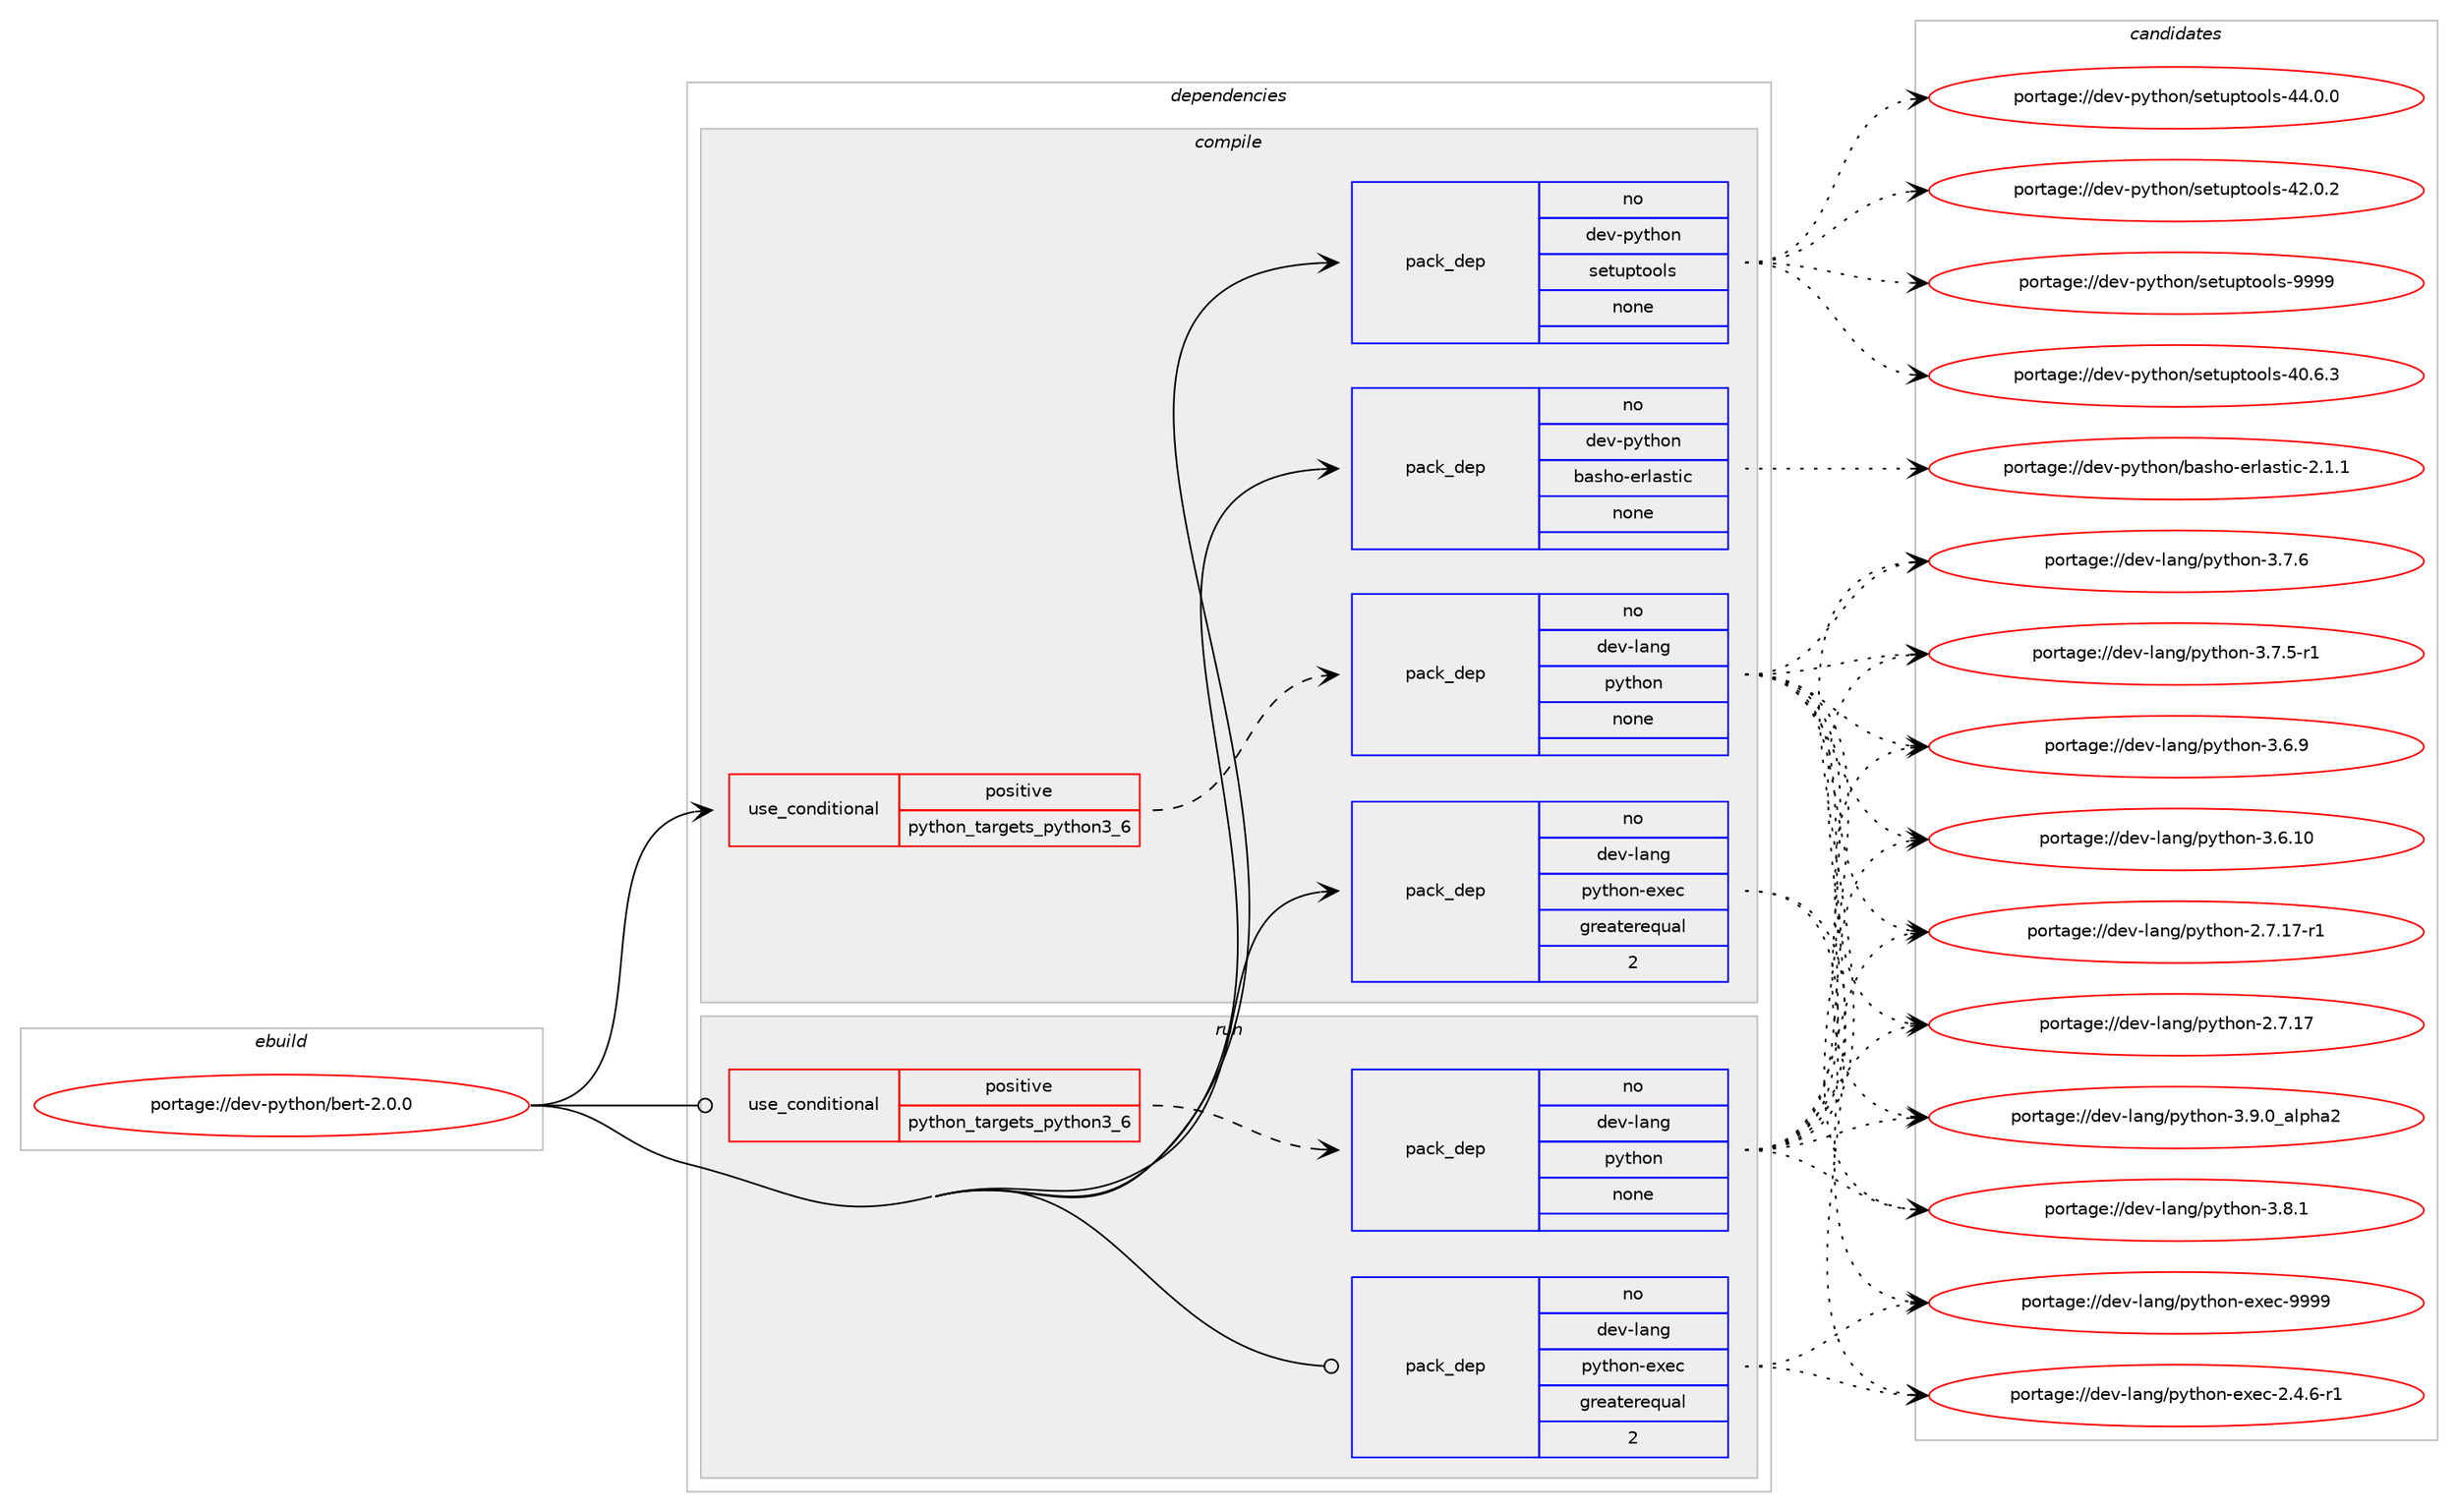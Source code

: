 digraph prolog {

# *************
# Graph options
# *************

newrank=true;
concentrate=true;
compound=true;
graph [rankdir=LR,fontname=Helvetica,fontsize=10,ranksep=1.5];#, ranksep=2.5, nodesep=0.2];
edge  [arrowhead=vee];
node  [fontname=Helvetica,fontsize=10];

# **********
# The ebuild
# **********

subgraph cluster_leftcol {
color=gray;
label=<<i>ebuild</i>>;
id [label="portage://dev-python/bert-2.0.0", color=red, width=4, href="../dev-python/bert-2.0.0.svg"];
}

# ****************
# The dependencies
# ****************

subgraph cluster_midcol {
color=gray;
label=<<i>dependencies</i>>;
subgraph cluster_compile {
fillcolor="#eeeeee";
style=filled;
label=<<i>compile</i>>;
subgraph cond118439 {
dependency469520 [label=<<TABLE BORDER="0" CELLBORDER="1" CELLSPACING="0" CELLPADDING="4"><TR><TD ROWSPAN="3" CELLPADDING="10">use_conditional</TD></TR><TR><TD>positive</TD></TR><TR><TD>python_targets_python3_6</TD></TR></TABLE>>, shape=none, color=red];
subgraph pack346069 {
dependency469521 [label=<<TABLE BORDER="0" CELLBORDER="1" CELLSPACING="0" CELLPADDING="4" WIDTH="220"><TR><TD ROWSPAN="6" CELLPADDING="30">pack_dep</TD></TR><TR><TD WIDTH="110">no</TD></TR><TR><TD>dev-lang</TD></TR><TR><TD>python</TD></TR><TR><TD>none</TD></TR><TR><TD></TD></TR></TABLE>>, shape=none, color=blue];
}
dependency469520:e -> dependency469521:w [weight=20,style="dashed",arrowhead="vee"];
}
id:e -> dependency469520:w [weight=20,style="solid",arrowhead="vee"];
subgraph pack346070 {
dependency469522 [label=<<TABLE BORDER="0" CELLBORDER="1" CELLSPACING="0" CELLPADDING="4" WIDTH="220"><TR><TD ROWSPAN="6" CELLPADDING="30">pack_dep</TD></TR><TR><TD WIDTH="110">no</TD></TR><TR><TD>dev-lang</TD></TR><TR><TD>python-exec</TD></TR><TR><TD>greaterequal</TD></TR><TR><TD>2</TD></TR></TABLE>>, shape=none, color=blue];
}
id:e -> dependency469522:w [weight=20,style="solid",arrowhead="vee"];
subgraph pack346071 {
dependency469523 [label=<<TABLE BORDER="0" CELLBORDER="1" CELLSPACING="0" CELLPADDING="4" WIDTH="220"><TR><TD ROWSPAN="6" CELLPADDING="30">pack_dep</TD></TR><TR><TD WIDTH="110">no</TD></TR><TR><TD>dev-python</TD></TR><TR><TD>basho-erlastic</TD></TR><TR><TD>none</TD></TR><TR><TD></TD></TR></TABLE>>, shape=none, color=blue];
}
id:e -> dependency469523:w [weight=20,style="solid",arrowhead="vee"];
subgraph pack346072 {
dependency469524 [label=<<TABLE BORDER="0" CELLBORDER="1" CELLSPACING="0" CELLPADDING="4" WIDTH="220"><TR><TD ROWSPAN="6" CELLPADDING="30">pack_dep</TD></TR><TR><TD WIDTH="110">no</TD></TR><TR><TD>dev-python</TD></TR><TR><TD>setuptools</TD></TR><TR><TD>none</TD></TR><TR><TD></TD></TR></TABLE>>, shape=none, color=blue];
}
id:e -> dependency469524:w [weight=20,style="solid",arrowhead="vee"];
}
subgraph cluster_compileandrun {
fillcolor="#eeeeee";
style=filled;
label=<<i>compile and run</i>>;
}
subgraph cluster_run {
fillcolor="#eeeeee";
style=filled;
label=<<i>run</i>>;
subgraph cond118440 {
dependency469525 [label=<<TABLE BORDER="0" CELLBORDER="1" CELLSPACING="0" CELLPADDING="4"><TR><TD ROWSPAN="3" CELLPADDING="10">use_conditional</TD></TR><TR><TD>positive</TD></TR><TR><TD>python_targets_python3_6</TD></TR></TABLE>>, shape=none, color=red];
subgraph pack346073 {
dependency469526 [label=<<TABLE BORDER="0" CELLBORDER="1" CELLSPACING="0" CELLPADDING="4" WIDTH="220"><TR><TD ROWSPAN="6" CELLPADDING="30">pack_dep</TD></TR><TR><TD WIDTH="110">no</TD></TR><TR><TD>dev-lang</TD></TR><TR><TD>python</TD></TR><TR><TD>none</TD></TR><TR><TD></TD></TR></TABLE>>, shape=none, color=blue];
}
dependency469525:e -> dependency469526:w [weight=20,style="dashed",arrowhead="vee"];
}
id:e -> dependency469525:w [weight=20,style="solid",arrowhead="odot"];
subgraph pack346074 {
dependency469527 [label=<<TABLE BORDER="0" CELLBORDER="1" CELLSPACING="0" CELLPADDING="4" WIDTH="220"><TR><TD ROWSPAN="6" CELLPADDING="30">pack_dep</TD></TR><TR><TD WIDTH="110">no</TD></TR><TR><TD>dev-lang</TD></TR><TR><TD>python-exec</TD></TR><TR><TD>greaterequal</TD></TR><TR><TD>2</TD></TR></TABLE>>, shape=none, color=blue];
}
id:e -> dependency469527:w [weight=20,style="solid",arrowhead="odot"];
}
}

# **************
# The candidates
# **************

subgraph cluster_choices {
rank=same;
color=gray;
label=<<i>candidates</i>>;

subgraph choice346069 {
color=black;
nodesep=1;
choice10010111845108971101034711212111610411111045514657464895971081121049750 [label="portage://dev-lang/python-3.9.0_alpha2", color=red, width=4,href="../dev-lang/python-3.9.0_alpha2.svg"];
choice100101118451089711010347112121116104111110455146564649 [label="portage://dev-lang/python-3.8.1", color=red, width=4,href="../dev-lang/python-3.8.1.svg"];
choice100101118451089711010347112121116104111110455146554654 [label="portage://dev-lang/python-3.7.6", color=red, width=4,href="../dev-lang/python-3.7.6.svg"];
choice1001011184510897110103471121211161041111104551465546534511449 [label="portage://dev-lang/python-3.7.5-r1", color=red, width=4,href="../dev-lang/python-3.7.5-r1.svg"];
choice100101118451089711010347112121116104111110455146544657 [label="portage://dev-lang/python-3.6.9", color=red, width=4,href="../dev-lang/python-3.6.9.svg"];
choice10010111845108971101034711212111610411111045514654464948 [label="portage://dev-lang/python-3.6.10", color=red, width=4,href="../dev-lang/python-3.6.10.svg"];
choice100101118451089711010347112121116104111110455046554649554511449 [label="portage://dev-lang/python-2.7.17-r1", color=red, width=4,href="../dev-lang/python-2.7.17-r1.svg"];
choice10010111845108971101034711212111610411111045504655464955 [label="portage://dev-lang/python-2.7.17", color=red, width=4,href="../dev-lang/python-2.7.17.svg"];
dependency469521:e -> choice10010111845108971101034711212111610411111045514657464895971081121049750:w [style=dotted,weight="100"];
dependency469521:e -> choice100101118451089711010347112121116104111110455146564649:w [style=dotted,weight="100"];
dependency469521:e -> choice100101118451089711010347112121116104111110455146554654:w [style=dotted,weight="100"];
dependency469521:e -> choice1001011184510897110103471121211161041111104551465546534511449:w [style=dotted,weight="100"];
dependency469521:e -> choice100101118451089711010347112121116104111110455146544657:w [style=dotted,weight="100"];
dependency469521:e -> choice10010111845108971101034711212111610411111045514654464948:w [style=dotted,weight="100"];
dependency469521:e -> choice100101118451089711010347112121116104111110455046554649554511449:w [style=dotted,weight="100"];
dependency469521:e -> choice10010111845108971101034711212111610411111045504655464955:w [style=dotted,weight="100"];
}
subgraph choice346070 {
color=black;
nodesep=1;
choice10010111845108971101034711212111610411111045101120101994557575757 [label="portage://dev-lang/python-exec-9999", color=red, width=4,href="../dev-lang/python-exec-9999.svg"];
choice10010111845108971101034711212111610411111045101120101994550465246544511449 [label="portage://dev-lang/python-exec-2.4.6-r1", color=red, width=4,href="../dev-lang/python-exec-2.4.6-r1.svg"];
dependency469522:e -> choice10010111845108971101034711212111610411111045101120101994557575757:w [style=dotted,weight="100"];
dependency469522:e -> choice10010111845108971101034711212111610411111045101120101994550465246544511449:w [style=dotted,weight="100"];
}
subgraph choice346071 {
color=black;
nodesep=1;
choice10010111845112121116104111110479897115104111451011141089711511610599455046494649 [label="portage://dev-python/basho-erlastic-2.1.1", color=red, width=4,href="../dev-python/basho-erlastic-2.1.1.svg"];
dependency469523:e -> choice10010111845112121116104111110479897115104111451011141089711511610599455046494649:w [style=dotted,weight="100"];
}
subgraph choice346072 {
color=black;
nodesep=1;
choice10010111845112121116104111110471151011161171121161111111081154557575757 [label="portage://dev-python/setuptools-9999", color=red, width=4,href="../dev-python/setuptools-9999.svg"];
choice100101118451121211161041111104711510111611711211611111110811545525246484648 [label="portage://dev-python/setuptools-44.0.0", color=red, width=4,href="../dev-python/setuptools-44.0.0.svg"];
choice100101118451121211161041111104711510111611711211611111110811545525046484650 [label="portage://dev-python/setuptools-42.0.2", color=red, width=4,href="../dev-python/setuptools-42.0.2.svg"];
choice100101118451121211161041111104711510111611711211611111110811545524846544651 [label="portage://dev-python/setuptools-40.6.3", color=red, width=4,href="../dev-python/setuptools-40.6.3.svg"];
dependency469524:e -> choice10010111845112121116104111110471151011161171121161111111081154557575757:w [style=dotted,weight="100"];
dependency469524:e -> choice100101118451121211161041111104711510111611711211611111110811545525246484648:w [style=dotted,weight="100"];
dependency469524:e -> choice100101118451121211161041111104711510111611711211611111110811545525046484650:w [style=dotted,weight="100"];
dependency469524:e -> choice100101118451121211161041111104711510111611711211611111110811545524846544651:w [style=dotted,weight="100"];
}
subgraph choice346073 {
color=black;
nodesep=1;
choice10010111845108971101034711212111610411111045514657464895971081121049750 [label="portage://dev-lang/python-3.9.0_alpha2", color=red, width=4,href="../dev-lang/python-3.9.0_alpha2.svg"];
choice100101118451089711010347112121116104111110455146564649 [label="portage://dev-lang/python-3.8.1", color=red, width=4,href="../dev-lang/python-3.8.1.svg"];
choice100101118451089711010347112121116104111110455146554654 [label="portage://dev-lang/python-3.7.6", color=red, width=4,href="../dev-lang/python-3.7.6.svg"];
choice1001011184510897110103471121211161041111104551465546534511449 [label="portage://dev-lang/python-3.7.5-r1", color=red, width=4,href="../dev-lang/python-3.7.5-r1.svg"];
choice100101118451089711010347112121116104111110455146544657 [label="portage://dev-lang/python-3.6.9", color=red, width=4,href="../dev-lang/python-3.6.9.svg"];
choice10010111845108971101034711212111610411111045514654464948 [label="portage://dev-lang/python-3.6.10", color=red, width=4,href="../dev-lang/python-3.6.10.svg"];
choice100101118451089711010347112121116104111110455046554649554511449 [label="portage://dev-lang/python-2.7.17-r1", color=red, width=4,href="../dev-lang/python-2.7.17-r1.svg"];
choice10010111845108971101034711212111610411111045504655464955 [label="portage://dev-lang/python-2.7.17", color=red, width=4,href="../dev-lang/python-2.7.17.svg"];
dependency469526:e -> choice10010111845108971101034711212111610411111045514657464895971081121049750:w [style=dotted,weight="100"];
dependency469526:e -> choice100101118451089711010347112121116104111110455146564649:w [style=dotted,weight="100"];
dependency469526:e -> choice100101118451089711010347112121116104111110455146554654:w [style=dotted,weight="100"];
dependency469526:e -> choice1001011184510897110103471121211161041111104551465546534511449:w [style=dotted,weight="100"];
dependency469526:e -> choice100101118451089711010347112121116104111110455146544657:w [style=dotted,weight="100"];
dependency469526:e -> choice10010111845108971101034711212111610411111045514654464948:w [style=dotted,weight="100"];
dependency469526:e -> choice100101118451089711010347112121116104111110455046554649554511449:w [style=dotted,weight="100"];
dependency469526:e -> choice10010111845108971101034711212111610411111045504655464955:w [style=dotted,weight="100"];
}
subgraph choice346074 {
color=black;
nodesep=1;
choice10010111845108971101034711212111610411111045101120101994557575757 [label="portage://dev-lang/python-exec-9999", color=red, width=4,href="../dev-lang/python-exec-9999.svg"];
choice10010111845108971101034711212111610411111045101120101994550465246544511449 [label="portage://dev-lang/python-exec-2.4.6-r1", color=red, width=4,href="../dev-lang/python-exec-2.4.6-r1.svg"];
dependency469527:e -> choice10010111845108971101034711212111610411111045101120101994557575757:w [style=dotted,weight="100"];
dependency469527:e -> choice10010111845108971101034711212111610411111045101120101994550465246544511449:w [style=dotted,weight="100"];
}
}

}
